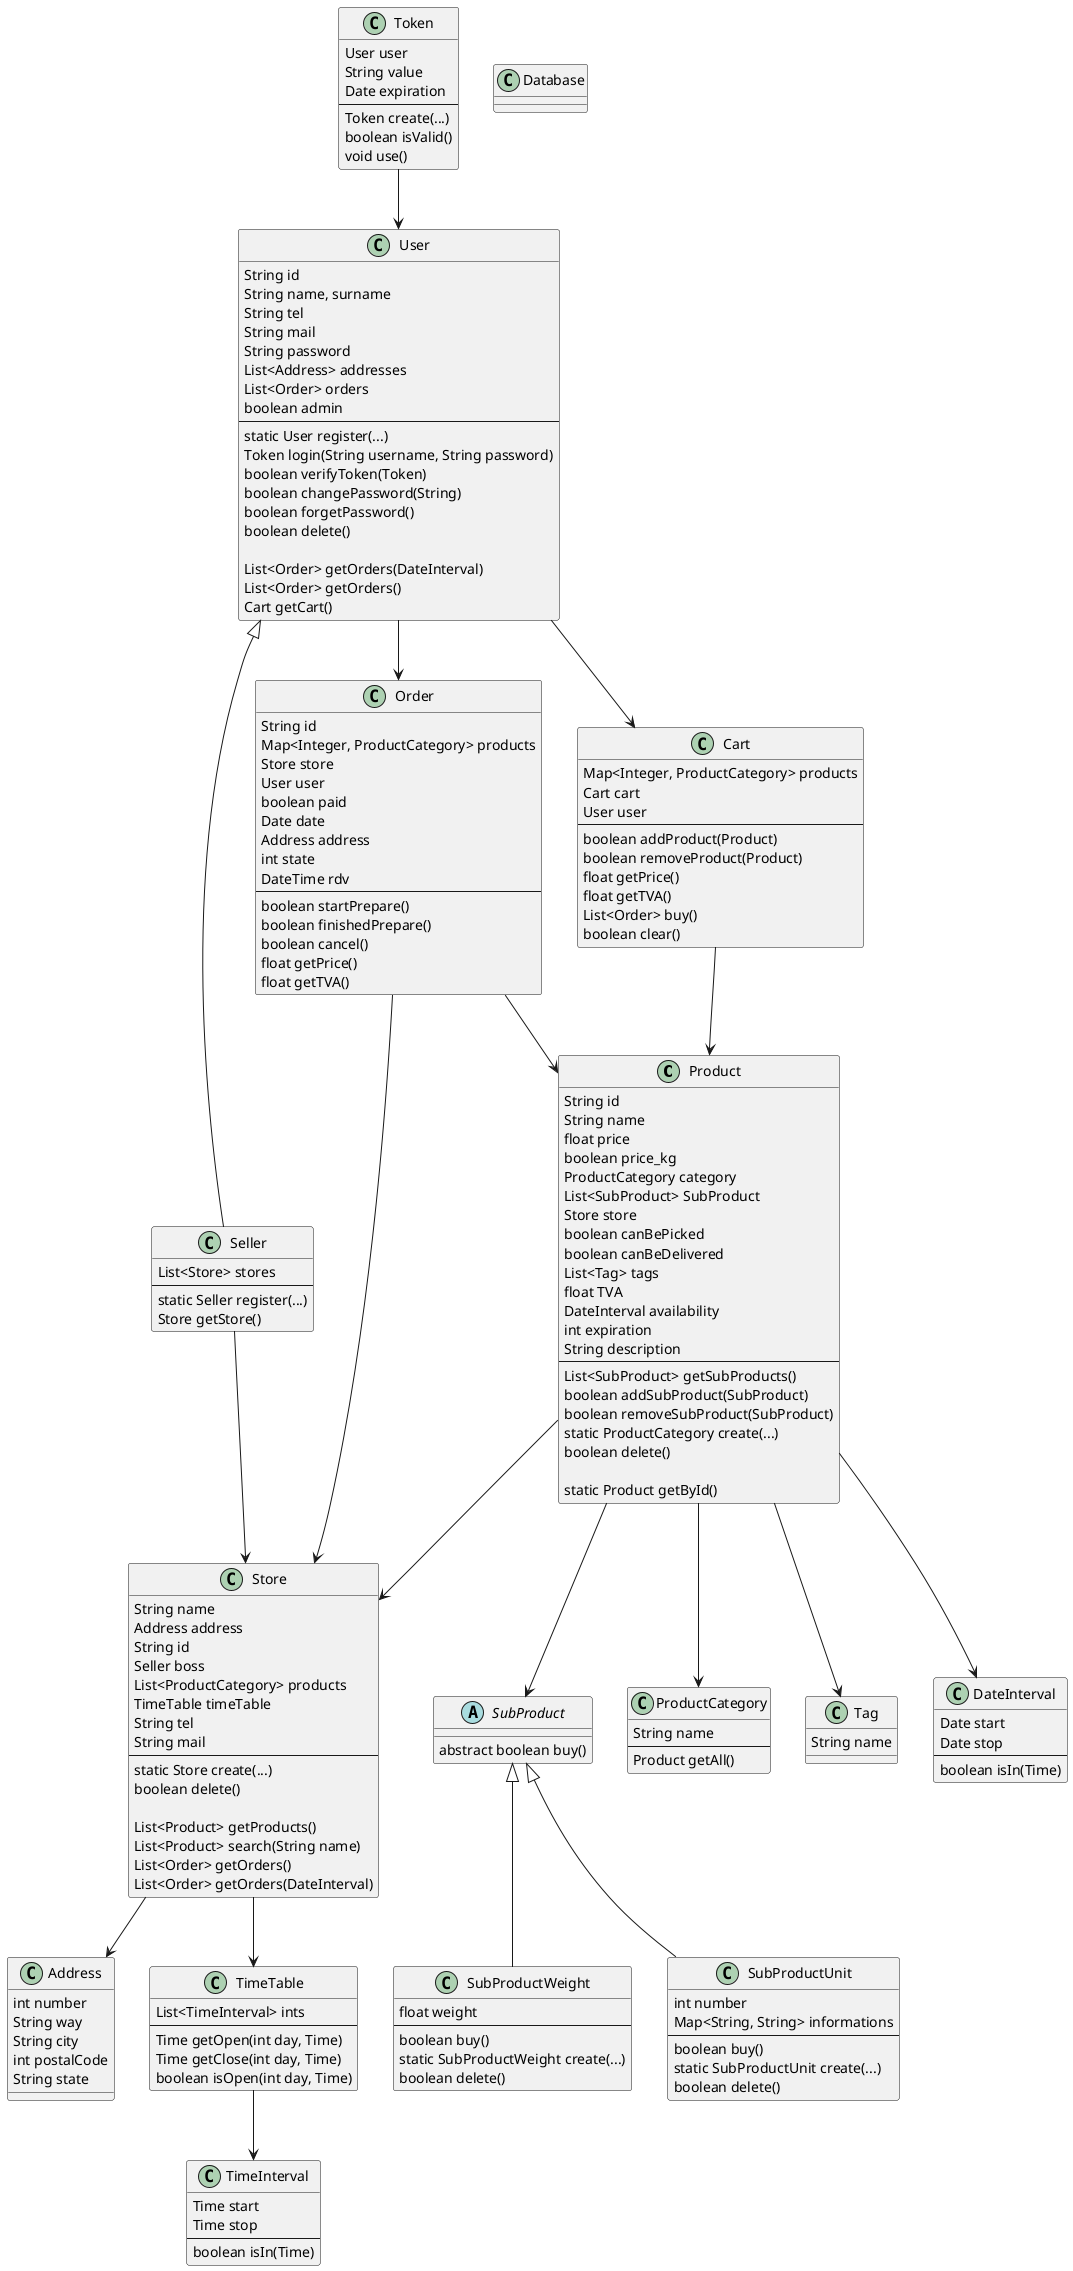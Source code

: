 @startuml

'skinparam linetype ortho

class Product{
    String id
    String name
    float price
    boolean price_kg
    ProductCategory category
    List<SubProduct> SubProduct
    Store store
    boolean canBePicked
    boolean canBeDelivered
    List<Tag> tags
    float TVA
    DateInterval availability
    int expiration
    String description
    --
    List<SubProduct> getSubProducts()
    boolean addSubProduct(SubProduct)
    boolean removeSubProduct(SubProduct)
    static ProductCategory create(...)
    boolean delete()

    static Product getById()
}
abstract class SubProduct{
    abstract boolean buy()
}
class SubProductWeight extends SubProduct{
    float weight
    --
    boolean buy()
    static SubProductWeight create(...)
    boolean delete()
}
class SubProductUnit extends SubProduct{
    int number
    Map<String, String> informations
    --
    boolean buy()
    static SubProductUnit create(...)
    boolean delete()
}
class Store{
    String name
    Address address
    String id
    Seller boss
    List<ProductCategory> products
    TimeTable timeTable
    String tel
    String mail
    --
    static Store create(...)
    boolean delete()

    List<Product> getProducts()
    List<Product> search(String name)
    List<Order> getOrders()
    List<Order> getOrders(DateInterval)
}
class Cart{
    Map<Integer, ProductCategory> products
    Cart cart
    User user
    --
    boolean addProduct(Product)
    boolean removeProduct(Product)
    float getPrice()
    float getTVA()
    List<Order> buy()
    boolean clear()
}
class Order{
    String id
    Map<Integer, ProductCategory> products
    Store store
    User user
    boolean paid
    Date date
    Address address
    int state
    DateTime rdv
    --
    boolean startPrepare()
    boolean finishedPrepare()
    boolean cancel()
    float getPrice()
    float getTVA()
}
class User{
    String id
    String name, surname
    String tel
    String mail
    String password
    List<Address> addresses
    List<Order> orders
    boolean admin
    --
    static User register(...)
    Token login(String username, String password)
    boolean verifyToken(Token)
    boolean changePassword(String)
    boolean forgetPassword()
    boolean delete()

    List<Order> getOrders(DateInterval)
    List<Order> getOrders()
    Cart getCart()
}
class Seller extends User{
    List<Store> stores
    --
    static Seller register(...)
    Store getStore()
}
class ProductCategory{
    String name
    --
    Product getAll()
}
class Tag{
    String name
}
class DateInterval{
    Date start
    Date stop
    --
    boolean isIn(Time)
}
class TimeInterval{
    Time start
    Time stop
    --
    boolean isIn(Time)
}
class Database{
    '//TODO
}
class Address{
    int number
    String way
    String city
    int postalCode
    String state
}
class TimeTable{
    List<TimeInterval> ints
    --
    Time getOpen(int day, Time)
    Time getClose(int day, Time)
    boolean isOpen(int day, Time)
}
class Token{
    User user
    String value
    Date expiration
    --
    Token create(...)
    boolean isValid()
    void use()
}

Product     --> Store
Product     --> DateInterval
Product     --> Tag
Product     --> SubProduct
Product     --> ProductCategory
Seller      --> Store
Cart        --> Product
Order       --> Product
User        --> Cart
User        --> Order
Token       --> User
Store       --> Address
Store       --> TimeTable
TimeTable   --> TimeInterval
Order       --> Store

@enduml